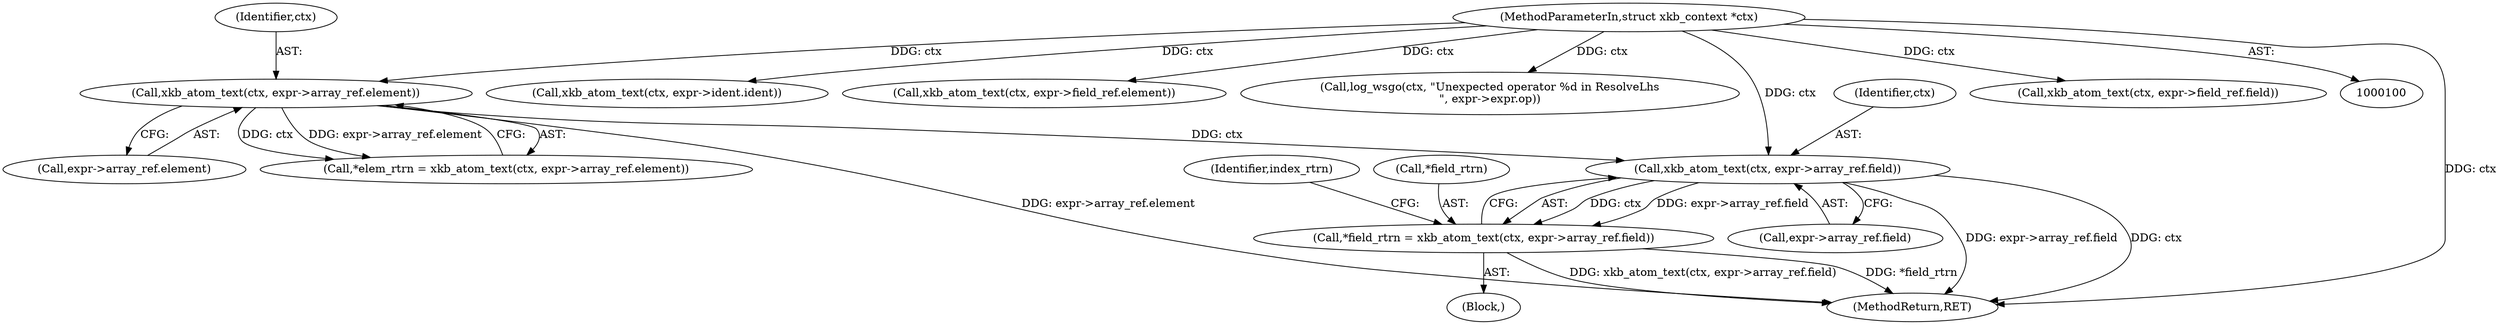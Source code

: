 digraph "0_libxkbcommon_38e1766bc6e20108948aec8a0b222a4bad0254e9@pointer" {
"1000176" [label="(Call,xkb_atom_text(ctx, expr->array_ref.field))"];
"1000166" [label="(Call,xkb_atom_text(ctx, expr->array_ref.element))"];
"1000101" [label="(MethodParameterIn,struct xkb_context *ctx)"];
"1000173" [label="(Call,*field_rtrn = xkb_atom_text(ctx, expr->array_ref.field))"];
"1000205" [label="(MethodReturn,RET)"];
"1000168" [label="(Call,expr->array_ref.element)"];
"1000122" [label="(Call,xkb_atom_text(ctx, expr->ident.ident))"];
"1000101" [label="(MethodParameterIn,struct xkb_context *ctx)"];
"1000177" [label="(Identifier,ctx)"];
"1000139" [label="(Call,xkb_atom_text(ctx, expr->field_ref.element))"];
"1000195" [label="(Call,log_wsgo(ctx, \"Unexpected operator %d in ResolveLhs\n\", expr->expr.op))"];
"1000113" [label="(Block,)"];
"1000174" [label="(Call,*field_rtrn)"];
"1000166" [label="(Call,xkb_atom_text(ctx, expr->array_ref.element))"];
"1000185" [label="(Identifier,index_rtrn)"];
"1000149" [label="(Call,xkb_atom_text(ctx, expr->field_ref.field))"];
"1000167" [label="(Identifier,ctx)"];
"1000173" [label="(Call,*field_rtrn = xkb_atom_text(ctx, expr->array_ref.field))"];
"1000176" [label="(Call,xkb_atom_text(ctx, expr->array_ref.field))"];
"1000163" [label="(Call,*elem_rtrn = xkb_atom_text(ctx, expr->array_ref.element))"];
"1000178" [label="(Call,expr->array_ref.field)"];
"1000176" -> "1000173"  [label="AST: "];
"1000176" -> "1000178"  [label="CFG: "];
"1000177" -> "1000176"  [label="AST: "];
"1000178" -> "1000176"  [label="AST: "];
"1000173" -> "1000176"  [label="CFG: "];
"1000176" -> "1000205"  [label="DDG: expr->array_ref.field"];
"1000176" -> "1000205"  [label="DDG: ctx"];
"1000176" -> "1000173"  [label="DDG: ctx"];
"1000176" -> "1000173"  [label="DDG: expr->array_ref.field"];
"1000166" -> "1000176"  [label="DDG: ctx"];
"1000101" -> "1000176"  [label="DDG: ctx"];
"1000166" -> "1000163"  [label="AST: "];
"1000166" -> "1000168"  [label="CFG: "];
"1000167" -> "1000166"  [label="AST: "];
"1000168" -> "1000166"  [label="AST: "];
"1000163" -> "1000166"  [label="CFG: "];
"1000166" -> "1000205"  [label="DDG: expr->array_ref.element"];
"1000166" -> "1000163"  [label="DDG: ctx"];
"1000166" -> "1000163"  [label="DDG: expr->array_ref.element"];
"1000101" -> "1000166"  [label="DDG: ctx"];
"1000101" -> "1000100"  [label="AST: "];
"1000101" -> "1000205"  [label="DDG: ctx"];
"1000101" -> "1000122"  [label="DDG: ctx"];
"1000101" -> "1000139"  [label="DDG: ctx"];
"1000101" -> "1000149"  [label="DDG: ctx"];
"1000101" -> "1000195"  [label="DDG: ctx"];
"1000173" -> "1000113"  [label="AST: "];
"1000174" -> "1000173"  [label="AST: "];
"1000185" -> "1000173"  [label="CFG: "];
"1000173" -> "1000205"  [label="DDG: xkb_atom_text(ctx, expr->array_ref.field)"];
"1000173" -> "1000205"  [label="DDG: *field_rtrn"];
}
